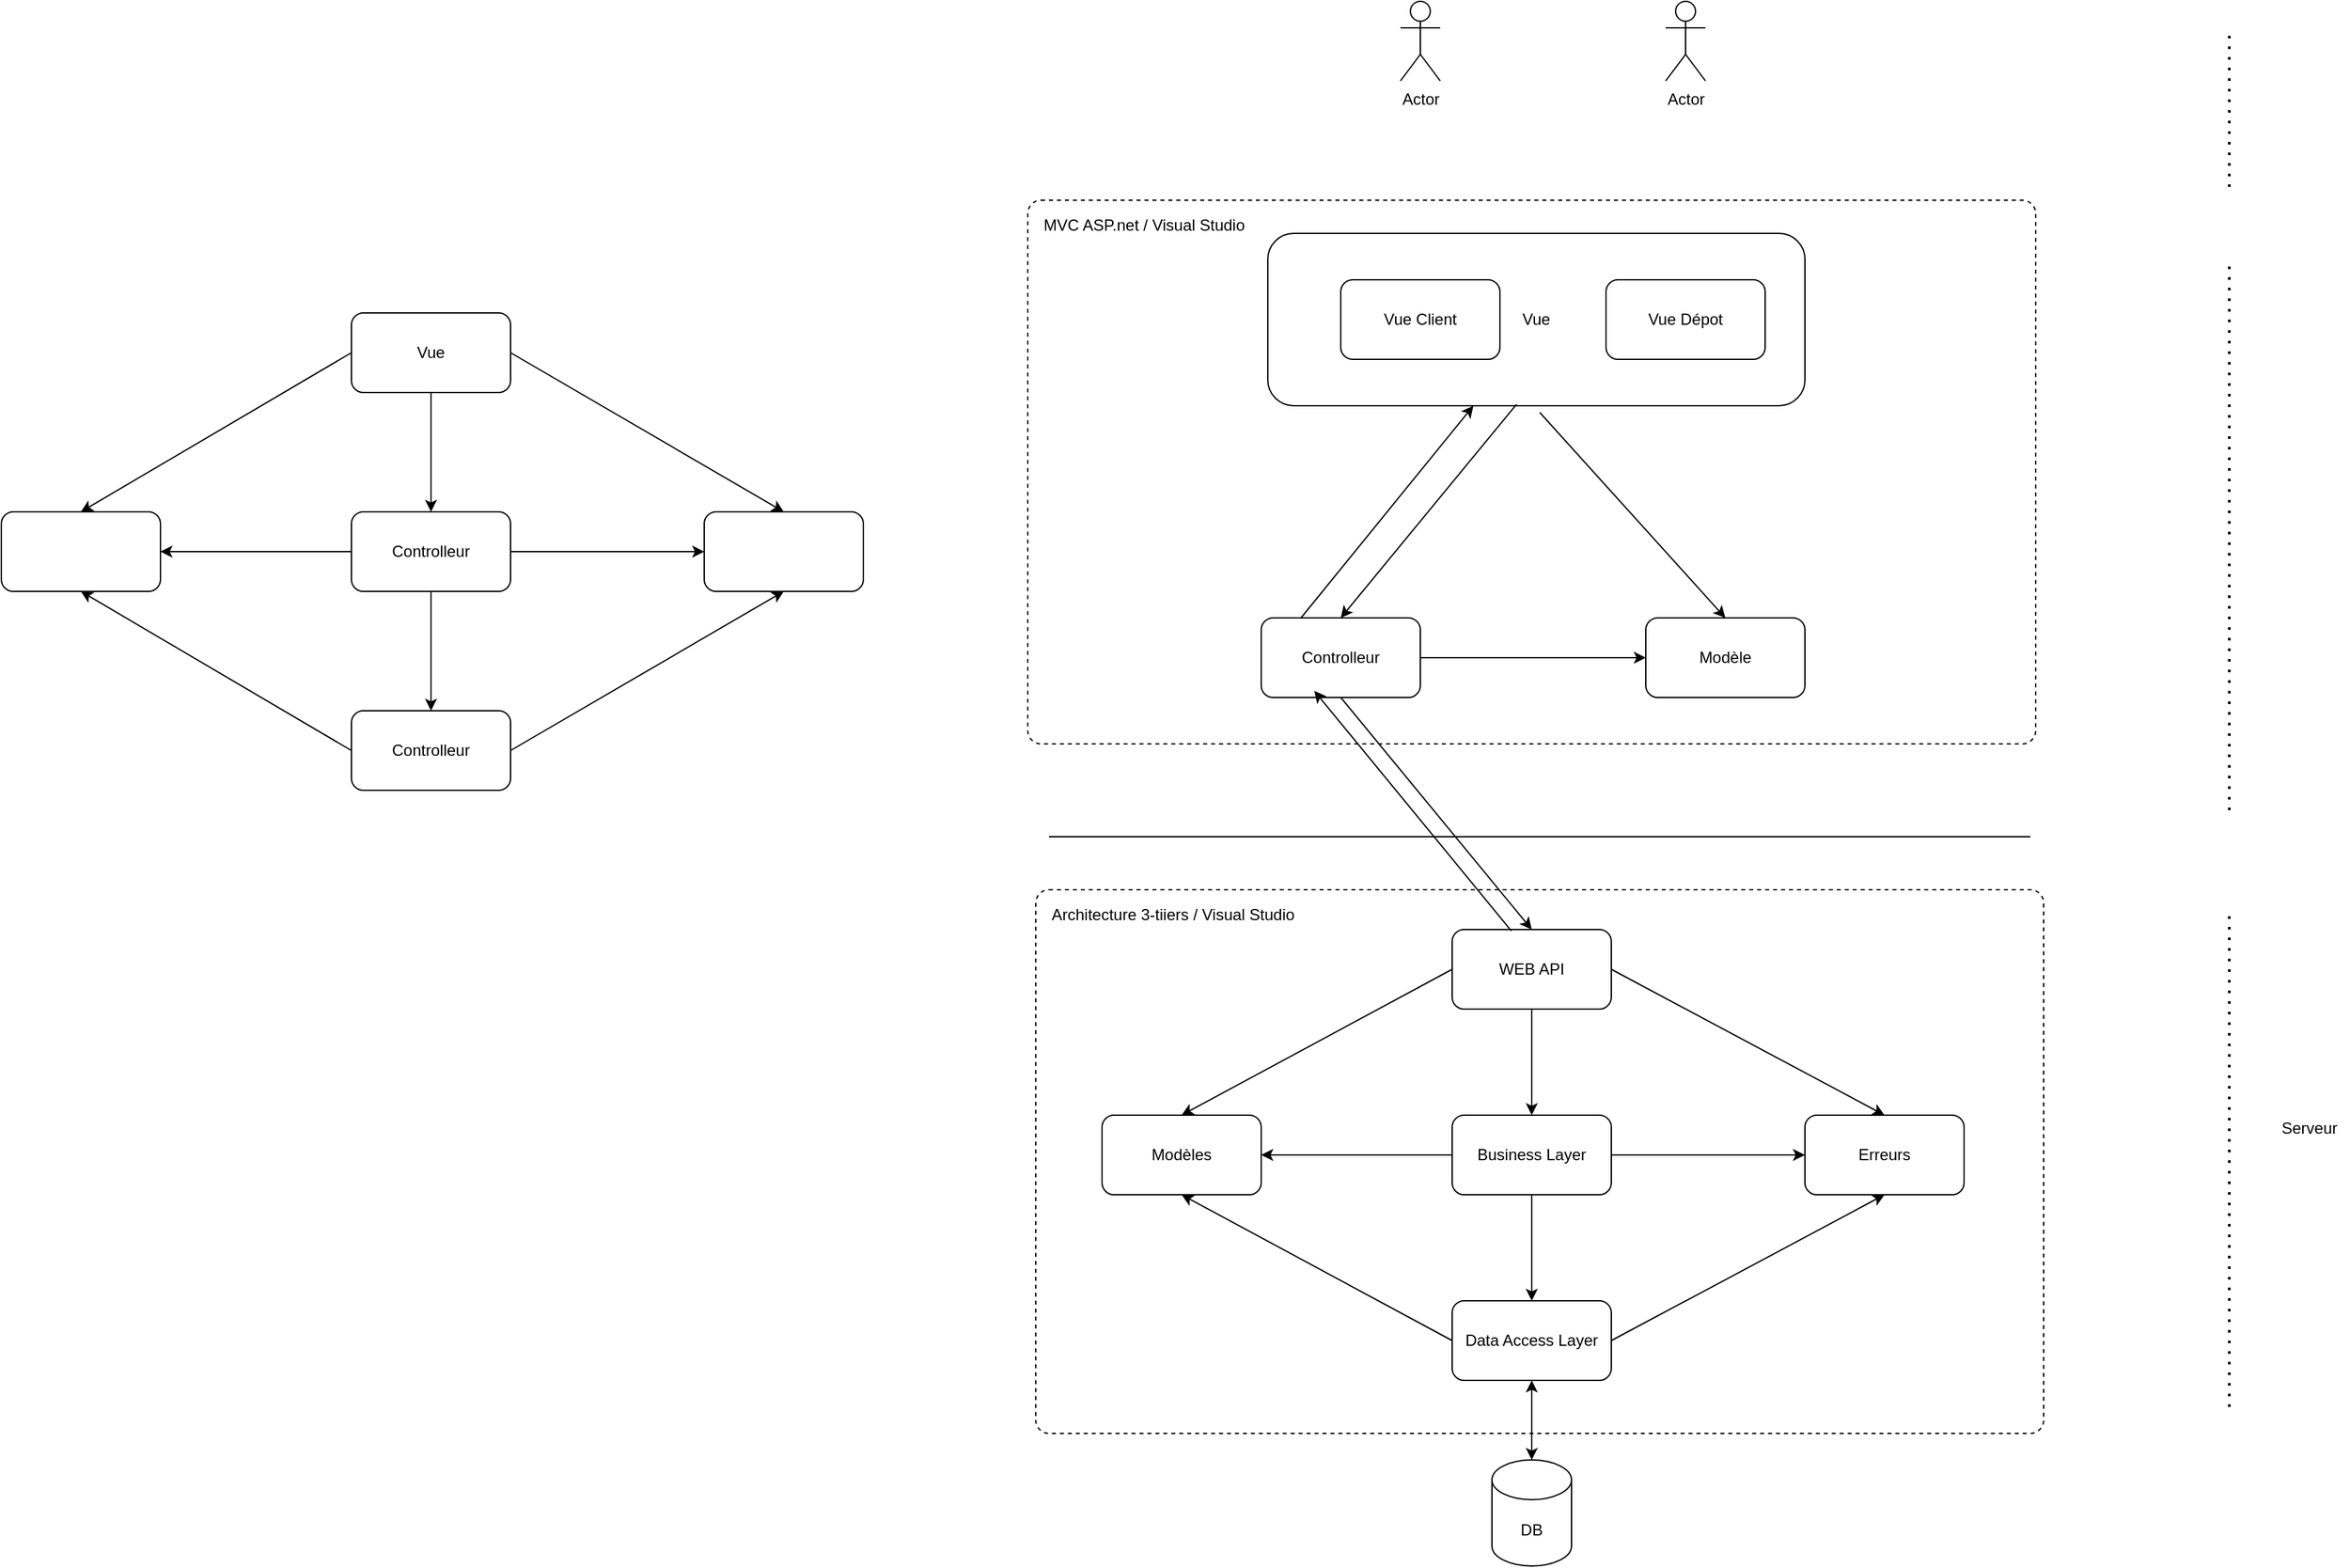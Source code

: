 <mxfile version="14.4.3" type="device"><diagram id="CSZ2RH35v5NdNgtPPi5r" name="Page-1"><mxGraphModel dx="3017" dy="2072" grid="1" gridSize="10" guides="1" tooltips="1" connect="1" arrows="1" fold="1" page="1" pageScale="1" pageWidth="1654" pageHeight="1169" math="0" shadow="0"><root><mxCell id="0"/><mxCell id="1" parent="0"/><mxCell id="F_3gi3E0D4dFqRd9Ld_2-8" value="Vue" style="rounded=1;whiteSpace=wrap;html=1;gradientColor=#ffffff;fillColor=none;" parent="1" vertex="1"><mxGeometry x="635" y="135" width="405" height="130" as="geometry"/></mxCell><mxCell id="1S5YaF1EhjzC9a5GE1hb-27" value="MVC ASP.net / Visual Studio" style="dashed=1;rounded=1;absoluteArcSize=1;arcSize=20;html=1;verticalAlign=top;align=left;spacingTop=5;spacingLeft=10;fillColor=none;" parent="1" vertex="1"><mxGeometry x="454" y="110" width="760" height="410" as="geometry"/></mxCell><mxCell id="1S5YaF1EhjzC9a5GE1hb-26" value="Architecture 3-tiiers / Visual Studio" style="dashed=1;rounded=1;absoluteArcSize=1;arcSize=20;html=1;verticalAlign=top;align=left;spacingTop=5;spacingLeft=10;fillColor=none;" parent="1" vertex="1"><mxGeometry x="460" y="630" width="760" height="410" as="geometry"/></mxCell><mxCell id="1S5YaF1EhjzC9a5GE1hb-1" value="DB" style="shape=cylinder3;whiteSpace=wrap;html=1;boundedLbl=1;backgroundOutline=1;size=15;" parent="1" vertex="1"><mxGeometry x="804" y="1060" width="60" height="80" as="geometry"/></mxCell><mxCell id="1S5YaF1EhjzC9a5GE1hb-18" style="edgeStyle=none;rounded=0;orthogonalLoop=1;jettySize=auto;html=1;exitX=0.5;exitY=1;exitDx=0;exitDy=0;entryX=0.5;entryY=0;entryDx=0;entryDy=0;entryPerimeter=0;startArrow=classic;startFill=1;" parent="1" source="1S5YaF1EhjzC9a5GE1hb-2" target="1S5YaF1EhjzC9a5GE1hb-1" edge="1"><mxGeometry relative="1" as="geometry"/></mxCell><mxCell id="1S5YaF1EhjzC9a5GE1hb-19" style="edgeStyle=none;rounded=0;orthogonalLoop=1;jettySize=auto;html=1;exitX=0;exitY=0.5;exitDx=0;exitDy=0;entryX=0.5;entryY=1;entryDx=0;entryDy=0;startArrow=none;startFill=0;endArrow=classic;endFill=1;" parent="1" source="1S5YaF1EhjzC9a5GE1hb-2" target="1S5YaF1EhjzC9a5GE1hb-3" edge="1"><mxGeometry relative="1" as="geometry"/></mxCell><mxCell id="1S5YaF1EhjzC9a5GE1hb-20" style="edgeStyle=none;rounded=0;orthogonalLoop=1;jettySize=auto;html=1;exitX=1;exitY=0.5;exitDx=0;exitDy=0;entryX=0.5;entryY=1;entryDx=0;entryDy=0;startArrow=none;startFill=0;" parent="1" source="1S5YaF1EhjzC9a5GE1hb-2" target="1S5YaF1EhjzC9a5GE1hb-4" edge="1"><mxGeometry relative="1" as="geometry"/></mxCell><mxCell id="1S5YaF1EhjzC9a5GE1hb-2" value="Data Access Layer" style="rounded=1;whiteSpace=wrap;html=1;" parent="1" vertex="1"><mxGeometry x="774" y="940" width="120" height="60" as="geometry"/></mxCell><mxCell id="1S5YaF1EhjzC9a5GE1hb-3" value="Modèles" style="rounded=1;whiteSpace=wrap;html=1;" parent="1" vertex="1"><mxGeometry x="510" y="800" width="120" height="60" as="geometry"/></mxCell><mxCell id="1S5YaF1EhjzC9a5GE1hb-4" value="Erreurs" style="rounded=1;whiteSpace=wrap;html=1;" parent="1" vertex="1"><mxGeometry x="1040" y="800" width="120" height="60" as="geometry"/></mxCell><mxCell id="1S5YaF1EhjzC9a5GE1hb-12" style="edgeStyle=orthogonalEdgeStyle;rounded=0;orthogonalLoop=1;jettySize=auto;html=1;exitX=0.5;exitY=1;exitDx=0;exitDy=0;entryX=0.5;entryY=0;entryDx=0;entryDy=0;" parent="1" source="1S5YaF1EhjzC9a5GE1hb-5" target="1S5YaF1EhjzC9a5GE1hb-2" edge="1"><mxGeometry relative="1" as="geometry"/></mxCell><mxCell id="1S5YaF1EhjzC9a5GE1hb-13" style="edgeStyle=orthogonalEdgeStyle;rounded=0;orthogonalLoop=1;jettySize=auto;html=1;exitX=0;exitY=0.5;exitDx=0;exitDy=0;entryX=1;entryY=0.5;entryDx=0;entryDy=0;" parent="1" source="1S5YaF1EhjzC9a5GE1hb-5" target="1S5YaF1EhjzC9a5GE1hb-3" edge="1"><mxGeometry relative="1" as="geometry"/></mxCell><mxCell id="1S5YaF1EhjzC9a5GE1hb-14" style="edgeStyle=orthogonalEdgeStyle;rounded=0;orthogonalLoop=1;jettySize=auto;html=1;exitX=1;exitY=0.5;exitDx=0;exitDy=0;entryX=0;entryY=0.5;entryDx=0;entryDy=0;" parent="1" source="1S5YaF1EhjzC9a5GE1hb-5" target="1S5YaF1EhjzC9a5GE1hb-4" edge="1"><mxGeometry relative="1" as="geometry"/></mxCell><mxCell id="1S5YaF1EhjzC9a5GE1hb-5" value="Business Layer" style="rounded=1;whiteSpace=wrap;html=1;" parent="1" vertex="1"><mxGeometry x="774" y="800" width="120" height="60" as="geometry"/></mxCell><mxCell id="1S5YaF1EhjzC9a5GE1hb-15" style="edgeStyle=orthogonalEdgeStyle;rounded=0;orthogonalLoop=1;jettySize=auto;html=1;exitX=0.5;exitY=1;exitDx=0;exitDy=0;entryX=0.5;entryY=0;entryDx=0;entryDy=0;" parent="1" source="1S5YaF1EhjzC9a5GE1hb-6" target="1S5YaF1EhjzC9a5GE1hb-5" edge="1"><mxGeometry relative="1" as="geometry"/></mxCell><mxCell id="1S5YaF1EhjzC9a5GE1hb-16" style="rounded=0;orthogonalLoop=1;jettySize=auto;html=1;exitX=0;exitY=0.5;exitDx=0;exitDy=0;entryX=0.5;entryY=0;entryDx=0;entryDy=0;" parent="1" source="1S5YaF1EhjzC9a5GE1hb-6" target="1S5YaF1EhjzC9a5GE1hb-3" edge="1"><mxGeometry relative="1" as="geometry"/></mxCell><mxCell id="1S5YaF1EhjzC9a5GE1hb-22" style="edgeStyle=none;rounded=0;orthogonalLoop=1;jettySize=auto;html=1;exitX=1;exitY=0.5;exitDx=0;exitDy=0;entryX=0.5;entryY=0;entryDx=0;entryDy=0;startArrow=none;startFill=0;endArrow=classic;endFill=1;" parent="1" source="1S5YaF1EhjzC9a5GE1hb-6" target="1S5YaF1EhjzC9a5GE1hb-4" edge="1"><mxGeometry relative="1" as="geometry"/></mxCell><mxCell id="1S5YaF1EhjzC9a5GE1hb-6" value="WEB API" style="rounded=1;whiteSpace=wrap;html=1;" parent="1" vertex="1"><mxGeometry x="774" y="660" width="120" height="60" as="geometry"/></mxCell><mxCell id="1S5YaF1EhjzC9a5GE1hb-32" style="edgeStyle=none;rounded=0;orthogonalLoop=1;jettySize=auto;html=1;exitX=0.5;exitY=1;exitDx=0;exitDy=0;entryX=0.5;entryY=0;entryDx=0;entryDy=0;startArrow=none;startFill=0;endArrow=classic;endFill=1;" parent="1" source="1S5YaF1EhjzC9a5GE1hb-7" target="1S5YaF1EhjzC9a5GE1hb-23" edge="1"><mxGeometry relative="1" as="geometry"/></mxCell><mxCell id="1S5YaF1EhjzC9a5GE1hb-34" style="edgeStyle=none;rounded=0;orthogonalLoop=1;jettySize=auto;html=1;exitX=1;exitY=0.5;exitDx=0;exitDy=0;entryX=0;entryY=0.5;entryDx=0;entryDy=0;startArrow=none;startFill=0;endArrow=classic;endFill=1;" parent="1" source="1S5YaF1EhjzC9a5GE1hb-7" target="1S5YaF1EhjzC9a5GE1hb-8" edge="1"><mxGeometry relative="1" as="geometry"/></mxCell><mxCell id="1S5YaF1EhjzC9a5GE1hb-35" style="edgeStyle=none;rounded=0;orthogonalLoop=1;jettySize=auto;html=1;exitX=0;exitY=0.5;exitDx=0;exitDy=0;entryX=1;entryY=0.5;entryDx=0;entryDy=0;startArrow=none;startFill=0;endArrow=classic;endFill=1;" parent="1" source="1S5YaF1EhjzC9a5GE1hb-7" target="1S5YaF1EhjzC9a5GE1hb-9" edge="1"><mxGeometry relative="1" as="geometry"/></mxCell><mxCell id="1S5YaF1EhjzC9a5GE1hb-7" value="Controlleur" style="rounded=1;whiteSpace=wrap;html=1;" parent="1" vertex="1"><mxGeometry x="-56" y="345" width="120" height="60" as="geometry"/></mxCell><mxCell id="1S5YaF1EhjzC9a5GE1hb-8" value="" style="rounded=1;whiteSpace=wrap;html=1;" parent="1" vertex="1"><mxGeometry x="210" y="345" width="120" height="60" as="geometry"/></mxCell><mxCell id="1S5YaF1EhjzC9a5GE1hb-9" value="" style="rounded=1;whiteSpace=wrap;html=1;" parent="1" vertex="1"><mxGeometry x="-320" y="345" width="120" height="60" as="geometry"/></mxCell><mxCell id="1S5YaF1EhjzC9a5GE1hb-33" style="edgeStyle=none;rounded=0;orthogonalLoop=1;jettySize=auto;html=1;exitX=0.5;exitY=1;exitDx=0;exitDy=0;entryX=0.5;entryY=0;entryDx=0;entryDy=0;startArrow=none;startFill=0;endArrow=classic;endFill=1;" parent="1" source="1S5YaF1EhjzC9a5GE1hb-10" target="1S5YaF1EhjzC9a5GE1hb-7" edge="1"><mxGeometry relative="1" as="geometry"/></mxCell><mxCell id="1S5YaF1EhjzC9a5GE1hb-37" style="edgeStyle=none;rounded=0;orthogonalLoop=1;jettySize=auto;html=1;exitX=0;exitY=0.5;exitDx=0;exitDy=0;entryX=0.5;entryY=0;entryDx=0;entryDy=0;startArrow=none;startFill=0;endArrow=classic;endFill=1;" parent="1" source="1S5YaF1EhjzC9a5GE1hb-10" target="1S5YaF1EhjzC9a5GE1hb-9" edge="1"><mxGeometry relative="1" as="geometry"/></mxCell><mxCell id="1S5YaF1EhjzC9a5GE1hb-38" style="edgeStyle=none;rounded=0;orthogonalLoop=1;jettySize=auto;html=1;exitX=1;exitY=0.5;exitDx=0;exitDy=0;entryX=0.5;entryY=0;entryDx=0;entryDy=0;startArrow=none;startFill=0;endArrow=classic;endFill=1;" parent="1" source="1S5YaF1EhjzC9a5GE1hb-10" target="1S5YaF1EhjzC9a5GE1hb-8" edge="1"><mxGeometry relative="1" as="geometry"/></mxCell><mxCell id="1S5YaF1EhjzC9a5GE1hb-10" value="Vue" style="rounded=1;whiteSpace=wrap;html=1;" parent="1" vertex="1"><mxGeometry x="-56" y="195" width="120" height="60" as="geometry"/></mxCell><mxCell id="1S5YaF1EhjzC9a5GE1hb-11" value="" style="endArrow=none;html=1;" parent="1" edge="1"><mxGeometry width="50" height="50" relative="1" as="geometry"><mxPoint x="470" y="590" as="sourcePoint"/><mxPoint x="1210" y="590" as="targetPoint"/></mxGeometry></mxCell><mxCell id="1S5YaF1EhjzC9a5GE1hb-29" style="edgeStyle=none;rounded=0;orthogonalLoop=1;jettySize=auto;html=1;exitX=0;exitY=0.5;exitDx=0;exitDy=0;entryX=0.5;entryY=1;entryDx=0;entryDy=0;startArrow=none;startFill=0;endArrow=classic;endFill=1;" parent="1" source="1S5YaF1EhjzC9a5GE1hb-23" target="1S5YaF1EhjzC9a5GE1hb-9" edge="1"><mxGeometry relative="1" as="geometry"/></mxCell><mxCell id="1S5YaF1EhjzC9a5GE1hb-30" style="edgeStyle=none;rounded=0;orthogonalLoop=1;jettySize=auto;html=1;exitX=1;exitY=0.5;exitDx=0;exitDy=0;entryX=0.5;entryY=1;entryDx=0;entryDy=0;startArrow=none;startFill=0;endArrow=classic;endFill=1;" parent="1" source="1S5YaF1EhjzC9a5GE1hb-23" target="1S5YaF1EhjzC9a5GE1hb-8" edge="1"><mxGeometry relative="1" as="geometry"/></mxCell><mxCell id="1S5YaF1EhjzC9a5GE1hb-31" style="edgeStyle=none;rounded=0;orthogonalLoop=1;jettySize=auto;html=1;exitX=1;exitY=0.5;exitDx=0;exitDy=0;startArrow=none;startFill=0;endArrow=classic;endFill=1;entryX=0;entryY=0.5;entryDx=0;entryDy=0;" parent="1" source="F_3gi3E0D4dFqRd9Ld_2-2" target="F_3gi3E0D4dFqRd9Ld_2-1" edge="1"><mxGeometry relative="1" as="geometry"/></mxCell><mxCell id="1S5YaF1EhjzC9a5GE1hb-23" value="Controlleur" style="rounded=1;whiteSpace=wrap;html=1;" parent="1" vertex="1"><mxGeometry x="-56" y="495" width="120" height="60" as="geometry"/></mxCell><mxCell id="1S5YaF1EhjzC9a5GE1hb-24" value="" style="endArrow=none;dashed=1;html=1;dashPattern=1 3;strokeWidth=2;" parent="1" edge="1"><mxGeometry width="50" height="50" relative="1" as="geometry"><mxPoint x="1360" y="1020" as="sourcePoint"/><mxPoint x="1360" y="650" as="targetPoint"/></mxGeometry></mxCell><mxCell id="1S5YaF1EhjzC9a5GE1hb-25" value="Serveur" style="text;html=1;align=center;verticalAlign=middle;resizable=0;points=[];autosize=1;" parent="1" vertex="1"><mxGeometry x="1390" y="800" width="60" height="20" as="geometry"/></mxCell><mxCell id="1S5YaF1EhjzC9a5GE1hb-39" value="Vue Client" style="rounded=1;whiteSpace=wrap;html=1;fillColor=none;" parent="1" vertex="1"><mxGeometry x="690" y="170" width="120" height="60" as="geometry"/></mxCell><mxCell id="1S5YaF1EhjzC9a5GE1hb-40" value="Vue Dépot" style="rounded=1;whiteSpace=wrap;html=1;fillColor=none;" parent="1" vertex="1"><mxGeometry x="890" y="170" width="120" height="60" as="geometry"/></mxCell><mxCell id="1S5YaF1EhjzC9a5GE1hb-41" value="Actor" style="shape=umlActor;verticalLabelPosition=bottom;verticalAlign=top;html=1;fillColor=none;" parent="1" vertex="1"><mxGeometry x="735" y="-40" width="30" height="60" as="geometry"/></mxCell><mxCell id="1S5YaF1EhjzC9a5GE1hb-43" value="Actor" style="shape=umlActor;verticalLabelPosition=bottom;verticalAlign=top;html=1;fillColor=none;" parent="1" vertex="1"><mxGeometry x="935" y="-40" width="30" height="60" as="geometry"/></mxCell><mxCell id="1S5YaF1EhjzC9a5GE1hb-48" value="" style="endArrow=none;dashed=1;html=1;dashPattern=1 3;strokeWidth=2;" parent="1" edge="1"><mxGeometry width="50" height="50" relative="1" as="geometry"><mxPoint x="1360" y="570" as="sourcePoint"/><mxPoint x="1360" y="160" as="targetPoint"/></mxGeometry></mxCell><mxCell id="1S5YaF1EhjzC9a5GE1hb-49" value="" style="endArrow=none;dashed=1;html=1;dashPattern=1 3;strokeWidth=2;" parent="1" edge="1"><mxGeometry width="50" height="50" relative="1" as="geometry"><mxPoint x="1360" y="100" as="sourcePoint"/><mxPoint x="1360" y="-20" as="targetPoint"/></mxGeometry></mxCell><mxCell id="F_3gi3E0D4dFqRd9Ld_2-1" value="Modèle" style="rounded=1;whiteSpace=wrap;html=1;" parent="1" vertex="1"><mxGeometry x="920" y="425" width="120" height="60" as="geometry"/></mxCell><mxCell id="F_3gi3E0D4dFqRd9Ld_2-2" value="Controlleur" style="rounded=1;whiteSpace=wrap;html=1;" parent="1" vertex="1"><mxGeometry x="630" y="425" width="120" height="60" as="geometry"/></mxCell><mxCell id="F_3gi3E0D4dFqRd9Ld_2-5" value="" style="endArrow=classic;html=1;exitX=0.5;exitY=1;exitDx=0;exitDy=0;entryX=0.5;entryY=0;entryDx=0;entryDy=0;startArrow=none;startFill=0;" parent="1" source="F_3gi3E0D4dFqRd9Ld_2-2" target="1S5YaF1EhjzC9a5GE1hb-6" edge="1"><mxGeometry width="50" height="50" relative="1" as="geometry"><mxPoint x="900" y="540" as="sourcePoint"/><mxPoint x="950" y="490" as="targetPoint"/></mxGeometry></mxCell><mxCell id="F_3gi3E0D4dFqRd9Ld_2-12" value="" style="endArrow=classic;html=1;entryX=0.5;entryY=0;entryDx=0;entryDy=0;" parent="1" target="F_3gi3E0D4dFqRd9Ld_2-1" edge="1"><mxGeometry width="50" height="50" relative="1" as="geometry"><mxPoint x="840" y="270" as="sourcePoint"/><mxPoint x="400" y="165" as="targetPoint"/></mxGeometry></mxCell><mxCell id="F_3gi3E0D4dFqRd9Ld_2-13" value="" style="endArrow=classic;html=1;exitX=0.463;exitY=0.992;exitDx=0;exitDy=0;exitPerimeter=0;entryX=0.5;entryY=0;entryDx=0;entryDy=0;" parent="1" source="F_3gi3E0D4dFqRd9Ld_2-8" target="F_3gi3E0D4dFqRd9Ld_2-2" edge="1"><mxGeometry width="50" height="50" relative="1" as="geometry"><mxPoint x="350" y="375" as="sourcePoint"/><mxPoint x="400" y="325" as="targetPoint"/></mxGeometry></mxCell><mxCell id="F_3gi3E0D4dFqRd9Ld_2-14" value="" style="endArrow=classic;html=1;exitX=0.25;exitY=0;exitDx=0;exitDy=0;" parent="1" source="F_3gi3E0D4dFqRd9Ld_2-2" edge="1"><mxGeometry width="50" height="50" relative="1" as="geometry"><mxPoint x="350" y="545" as="sourcePoint"/><mxPoint x="790" y="265" as="targetPoint"/></mxGeometry></mxCell><mxCell id="F_3gi3E0D4dFqRd9Ld_2-15" value="" style="endArrow=none;html=1;entryX=0.372;entryY=0.017;entryDx=0;entryDy=0;startArrow=classic;startFill=1;endFill=0;entryPerimeter=0;" parent="1" target="1S5YaF1EhjzC9a5GE1hb-6" edge="1"><mxGeometry width="50" height="50" relative="1" as="geometry"><mxPoint x="670" y="480" as="sourcePoint"/><mxPoint x="810.0" y="660" as="targetPoint"/></mxGeometry></mxCell></root></mxGraphModel></diagram></mxfile>